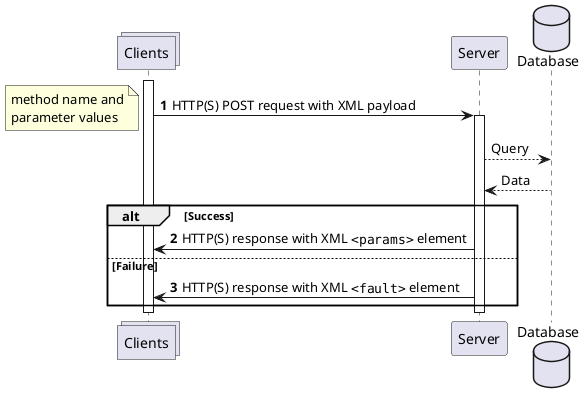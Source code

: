 @startuml

collections Clients
participant Server
database Database

autonumber "<b>"

activate Clients
Clients -> Server: HTTP(S) POST request with XML payload
note left
  method name and
  parameter values
end note
autonumber stop

activate Server
Server --> Database: Query
Server <-- Database: Data
autonumber resume

alt Success
  Clients <- Server: HTTP(S) response with XML ""<params>"" element

else Failure
  Clients <- Server: HTTP(S) response with XML ""<fault>"" element
end

deactivate Server

deactivate Clients

@enduml


